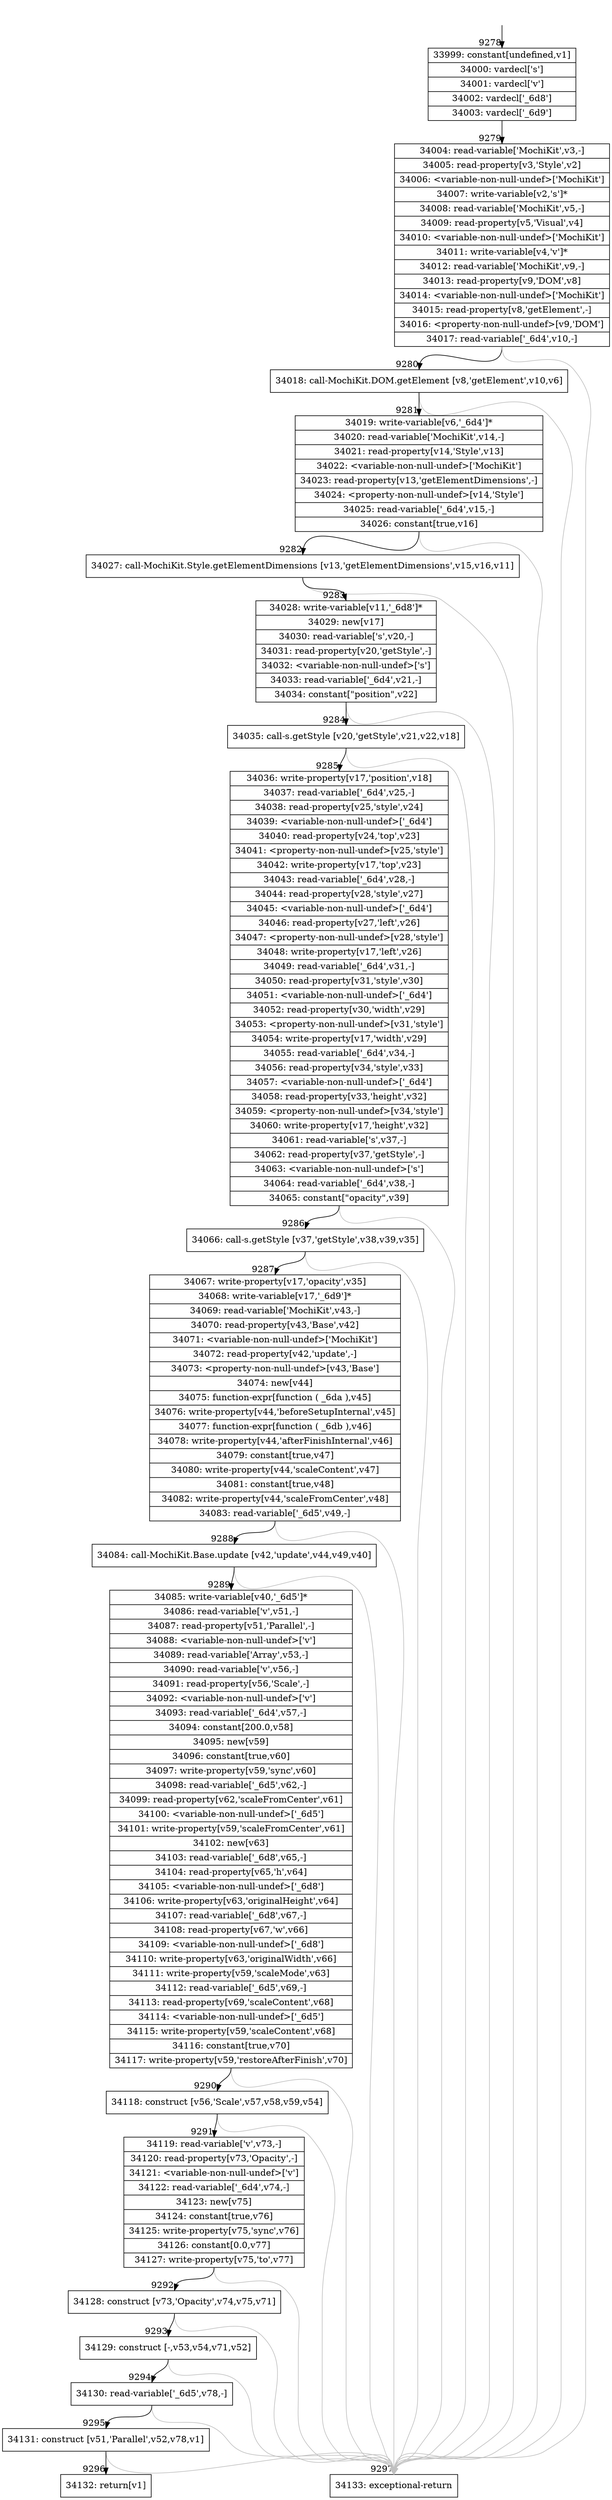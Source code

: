 digraph {
rankdir="TD"
BB_entry643[shape=none,label=""];
BB_entry643 -> BB9278 [tailport=s, headport=n, headlabel="    9278"]
BB9278 [shape=record label="{33999: constant[undefined,v1]|34000: vardecl['s']|34001: vardecl['v']|34002: vardecl['_6d8']|34003: vardecl['_6d9']}" ] 
BB9278 -> BB9279 [tailport=s, headport=n, headlabel="      9279"]
BB9279 [shape=record label="{34004: read-variable['MochiKit',v3,-]|34005: read-property[v3,'Style',v2]|34006: \<variable-non-null-undef\>['MochiKit']|34007: write-variable[v2,'s']*|34008: read-variable['MochiKit',v5,-]|34009: read-property[v5,'Visual',v4]|34010: \<variable-non-null-undef\>['MochiKit']|34011: write-variable[v4,'v']*|34012: read-variable['MochiKit',v9,-]|34013: read-property[v9,'DOM',v8]|34014: \<variable-non-null-undef\>['MochiKit']|34015: read-property[v8,'getElement',-]|34016: \<property-non-null-undef\>[v9,'DOM']|34017: read-variable['_6d4',v10,-]}" ] 
BB9279 -> BB9280 [tailport=s, headport=n, headlabel="      9280"]
BB9279 -> BB9297 [tailport=s, headport=n, color=gray, headlabel="      9297"]
BB9280 [shape=record label="{34018: call-MochiKit.DOM.getElement [v8,'getElement',v10,v6]}" ] 
BB9280 -> BB9281 [tailport=s, headport=n, headlabel="      9281"]
BB9280 -> BB9297 [tailport=s, headport=n, color=gray]
BB9281 [shape=record label="{34019: write-variable[v6,'_6d4']*|34020: read-variable['MochiKit',v14,-]|34021: read-property[v14,'Style',v13]|34022: \<variable-non-null-undef\>['MochiKit']|34023: read-property[v13,'getElementDimensions',-]|34024: \<property-non-null-undef\>[v14,'Style']|34025: read-variable['_6d4',v15,-]|34026: constant[true,v16]}" ] 
BB9281 -> BB9282 [tailport=s, headport=n, headlabel="      9282"]
BB9281 -> BB9297 [tailport=s, headport=n, color=gray]
BB9282 [shape=record label="{34027: call-MochiKit.Style.getElementDimensions [v13,'getElementDimensions',v15,v16,v11]}" ] 
BB9282 -> BB9283 [tailport=s, headport=n, headlabel="      9283"]
BB9282 -> BB9297 [tailport=s, headport=n, color=gray]
BB9283 [shape=record label="{34028: write-variable[v11,'_6d8']*|34029: new[v17]|34030: read-variable['s',v20,-]|34031: read-property[v20,'getStyle',-]|34032: \<variable-non-null-undef\>['s']|34033: read-variable['_6d4',v21,-]|34034: constant[\"position\",v22]}" ] 
BB9283 -> BB9284 [tailport=s, headport=n, headlabel="      9284"]
BB9283 -> BB9297 [tailport=s, headport=n, color=gray]
BB9284 [shape=record label="{34035: call-s.getStyle [v20,'getStyle',v21,v22,v18]}" ] 
BB9284 -> BB9285 [tailport=s, headport=n, headlabel="      9285"]
BB9284 -> BB9297 [tailport=s, headport=n, color=gray]
BB9285 [shape=record label="{34036: write-property[v17,'position',v18]|34037: read-variable['_6d4',v25,-]|34038: read-property[v25,'style',v24]|34039: \<variable-non-null-undef\>['_6d4']|34040: read-property[v24,'top',v23]|34041: \<property-non-null-undef\>[v25,'style']|34042: write-property[v17,'top',v23]|34043: read-variable['_6d4',v28,-]|34044: read-property[v28,'style',v27]|34045: \<variable-non-null-undef\>['_6d4']|34046: read-property[v27,'left',v26]|34047: \<property-non-null-undef\>[v28,'style']|34048: write-property[v17,'left',v26]|34049: read-variable['_6d4',v31,-]|34050: read-property[v31,'style',v30]|34051: \<variable-non-null-undef\>['_6d4']|34052: read-property[v30,'width',v29]|34053: \<property-non-null-undef\>[v31,'style']|34054: write-property[v17,'width',v29]|34055: read-variable['_6d4',v34,-]|34056: read-property[v34,'style',v33]|34057: \<variable-non-null-undef\>['_6d4']|34058: read-property[v33,'height',v32]|34059: \<property-non-null-undef\>[v34,'style']|34060: write-property[v17,'height',v32]|34061: read-variable['s',v37,-]|34062: read-property[v37,'getStyle',-]|34063: \<variable-non-null-undef\>['s']|34064: read-variable['_6d4',v38,-]|34065: constant[\"opacity\",v39]}" ] 
BB9285 -> BB9286 [tailport=s, headport=n, headlabel="      9286"]
BB9285 -> BB9297 [tailport=s, headport=n, color=gray]
BB9286 [shape=record label="{34066: call-s.getStyle [v37,'getStyle',v38,v39,v35]}" ] 
BB9286 -> BB9287 [tailport=s, headport=n, headlabel="      9287"]
BB9286 -> BB9297 [tailport=s, headport=n, color=gray]
BB9287 [shape=record label="{34067: write-property[v17,'opacity',v35]|34068: write-variable[v17,'_6d9']*|34069: read-variable['MochiKit',v43,-]|34070: read-property[v43,'Base',v42]|34071: \<variable-non-null-undef\>['MochiKit']|34072: read-property[v42,'update',-]|34073: \<property-non-null-undef\>[v43,'Base']|34074: new[v44]|34075: function-expr[function ( _6da ),v45]|34076: write-property[v44,'beforeSetupInternal',v45]|34077: function-expr[function ( _6db ),v46]|34078: write-property[v44,'afterFinishInternal',v46]|34079: constant[true,v47]|34080: write-property[v44,'scaleContent',v47]|34081: constant[true,v48]|34082: write-property[v44,'scaleFromCenter',v48]|34083: read-variable['_6d5',v49,-]}" ] 
BB9287 -> BB9288 [tailport=s, headport=n, headlabel="      9288"]
BB9287 -> BB9297 [tailport=s, headport=n, color=gray]
BB9288 [shape=record label="{34084: call-MochiKit.Base.update [v42,'update',v44,v49,v40]}" ] 
BB9288 -> BB9289 [tailport=s, headport=n, headlabel="      9289"]
BB9288 -> BB9297 [tailport=s, headport=n, color=gray]
BB9289 [shape=record label="{34085: write-variable[v40,'_6d5']*|34086: read-variable['v',v51,-]|34087: read-property[v51,'Parallel',-]|34088: \<variable-non-null-undef\>['v']|34089: read-variable['Array',v53,-]|34090: read-variable['v',v56,-]|34091: read-property[v56,'Scale',-]|34092: \<variable-non-null-undef\>['v']|34093: read-variable['_6d4',v57,-]|34094: constant[200.0,v58]|34095: new[v59]|34096: constant[true,v60]|34097: write-property[v59,'sync',v60]|34098: read-variable['_6d5',v62,-]|34099: read-property[v62,'scaleFromCenter',v61]|34100: \<variable-non-null-undef\>['_6d5']|34101: write-property[v59,'scaleFromCenter',v61]|34102: new[v63]|34103: read-variable['_6d8',v65,-]|34104: read-property[v65,'h',v64]|34105: \<variable-non-null-undef\>['_6d8']|34106: write-property[v63,'originalHeight',v64]|34107: read-variable['_6d8',v67,-]|34108: read-property[v67,'w',v66]|34109: \<variable-non-null-undef\>['_6d8']|34110: write-property[v63,'originalWidth',v66]|34111: write-property[v59,'scaleMode',v63]|34112: read-variable['_6d5',v69,-]|34113: read-property[v69,'scaleContent',v68]|34114: \<variable-non-null-undef\>['_6d5']|34115: write-property[v59,'scaleContent',v68]|34116: constant[true,v70]|34117: write-property[v59,'restoreAfterFinish',v70]}" ] 
BB9289 -> BB9290 [tailport=s, headport=n, headlabel="      9290"]
BB9289 -> BB9297 [tailport=s, headport=n, color=gray]
BB9290 [shape=record label="{34118: construct [v56,'Scale',v57,v58,v59,v54]}" ] 
BB9290 -> BB9291 [tailport=s, headport=n, headlabel="      9291"]
BB9290 -> BB9297 [tailport=s, headport=n, color=gray]
BB9291 [shape=record label="{34119: read-variable['v',v73,-]|34120: read-property[v73,'Opacity',-]|34121: \<variable-non-null-undef\>['v']|34122: read-variable['_6d4',v74,-]|34123: new[v75]|34124: constant[true,v76]|34125: write-property[v75,'sync',v76]|34126: constant[0.0,v77]|34127: write-property[v75,'to',v77]}" ] 
BB9291 -> BB9292 [tailport=s, headport=n, headlabel="      9292"]
BB9291 -> BB9297 [tailport=s, headport=n, color=gray]
BB9292 [shape=record label="{34128: construct [v73,'Opacity',v74,v75,v71]}" ] 
BB9292 -> BB9293 [tailport=s, headport=n, headlabel="      9293"]
BB9292 -> BB9297 [tailport=s, headport=n, color=gray]
BB9293 [shape=record label="{34129: construct [-,v53,v54,v71,v52]}" ] 
BB9293 -> BB9294 [tailport=s, headport=n, headlabel="      9294"]
BB9293 -> BB9297 [tailport=s, headport=n, color=gray]
BB9294 [shape=record label="{34130: read-variable['_6d5',v78,-]}" ] 
BB9294 -> BB9295 [tailport=s, headport=n, headlabel="      9295"]
BB9294 -> BB9297 [tailport=s, headport=n, color=gray]
BB9295 [shape=record label="{34131: construct [v51,'Parallel',v52,v78,v1]}" ] 
BB9295 -> BB9296 [tailport=s, headport=n, headlabel="      9296"]
BB9295 -> BB9297 [tailport=s, headport=n, color=gray]
BB9296 [shape=record label="{34132: return[v1]}" ] 
BB9297 [shape=record label="{34133: exceptional-return}" ] 
//#$~ 6611
}
